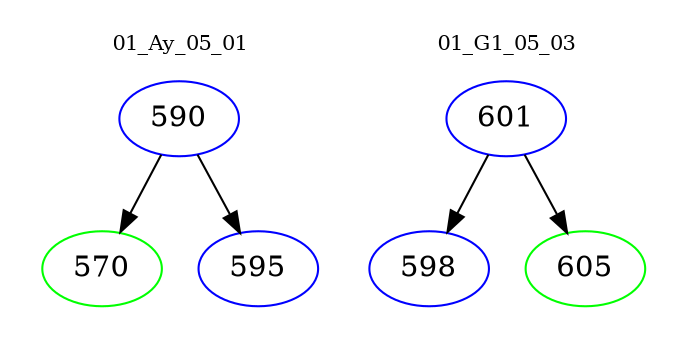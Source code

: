digraph{
subgraph cluster_0 {
color = white
label = "01_Ay_05_01";
fontsize=10;
T0_590 [label="590", color="blue"]
T0_590 -> T0_570 [color="black"]
T0_570 [label="570", color="green"]
T0_590 -> T0_595 [color="black"]
T0_595 [label="595", color="blue"]
}
subgraph cluster_1 {
color = white
label = "01_G1_05_03";
fontsize=10;
T1_601 [label="601", color="blue"]
T1_601 -> T1_598 [color="black"]
T1_598 [label="598", color="blue"]
T1_601 -> T1_605 [color="black"]
T1_605 [label="605", color="green"]
}
}
